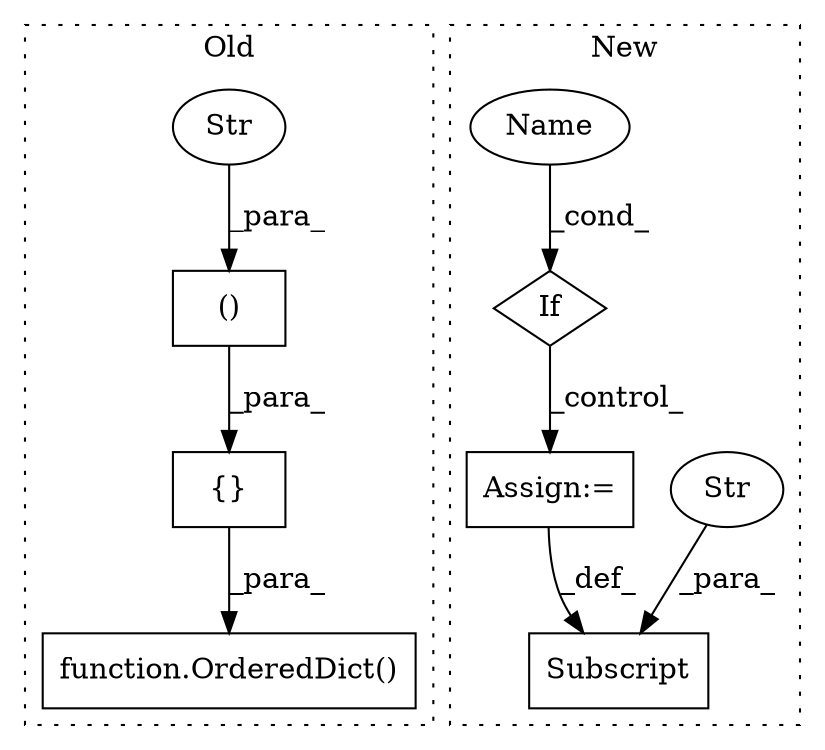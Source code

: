 digraph G {
subgraph cluster0 {
1 [label="function.OrderedDict()" a="75" s="13045,13368" l="12,1" shape="box"];
6 [label="{}" a="59" s="13057,13357" l="14,0" shape="box"];
7 [label="()" a="54" s="13081" l="30" shape="box"];
8 [label="Str" a="66" s="13072" l="9" shape="ellipse"];
label = "Old";
style="dotted";
}
subgraph cluster1 {
2 [label="If" a="96" s="13582" l="3" shape="diamond"];
3 [label="Assign:=" a="68" s="13625" l="3" shape="box"];
4 [label="Subscript" a="63" s="13611,0" l="14,0" shape="box"];
5 [label="Str" a="66" s="13618" l="6" shape="ellipse"];
9 [label="Name" a="87" s="13585" l="12" shape="ellipse"];
label = "New";
style="dotted";
}
2 -> 3 [label="_control_"];
3 -> 4 [label="_def_"];
5 -> 4 [label="_para_"];
6 -> 1 [label="_para_"];
7 -> 6 [label="_para_"];
8 -> 7 [label="_para_"];
9 -> 2 [label="_cond_"];
}